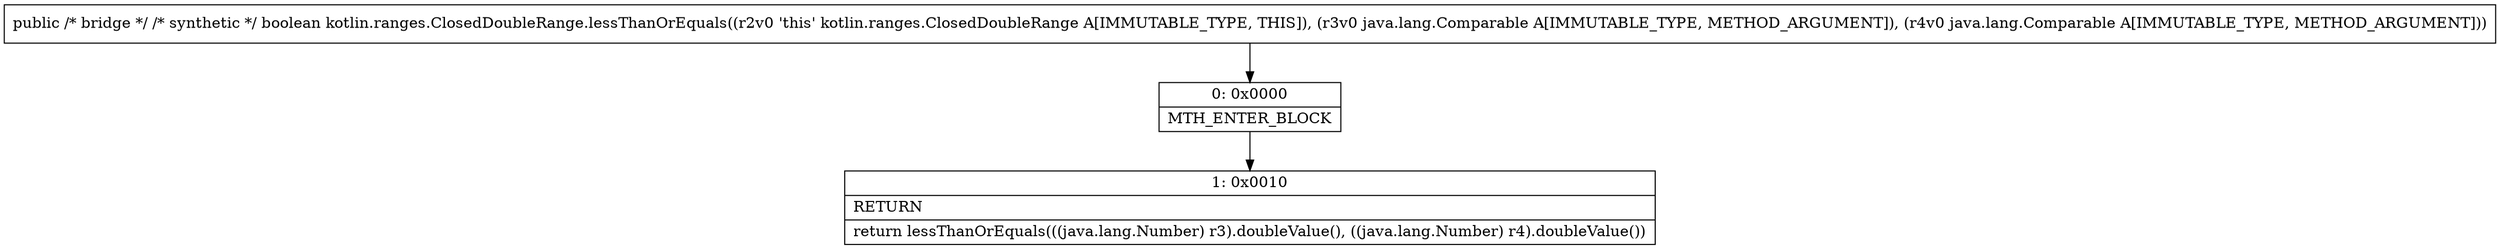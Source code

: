 digraph "CFG forkotlin.ranges.ClosedDoubleRange.lessThanOrEquals(Ljava\/lang\/Comparable;Ljava\/lang\/Comparable;)Z" {
Node_0 [shape=record,label="{0\:\ 0x0000|MTH_ENTER_BLOCK\l}"];
Node_1 [shape=record,label="{1\:\ 0x0010|RETURN\l|return lessThanOrEquals(((java.lang.Number) r3).doubleValue(), ((java.lang.Number) r4).doubleValue())\l}"];
MethodNode[shape=record,label="{public \/* bridge *\/ \/* synthetic *\/ boolean kotlin.ranges.ClosedDoubleRange.lessThanOrEquals((r2v0 'this' kotlin.ranges.ClosedDoubleRange A[IMMUTABLE_TYPE, THIS]), (r3v0 java.lang.Comparable A[IMMUTABLE_TYPE, METHOD_ARGUMENT]), (r4v0 java.lang.Comparable A[IMMUTABLE_TYPE, METHOD_ARGUMENT])) }"];
MethodNode -> Node_0;
Node_0 -> Node_1;
}

